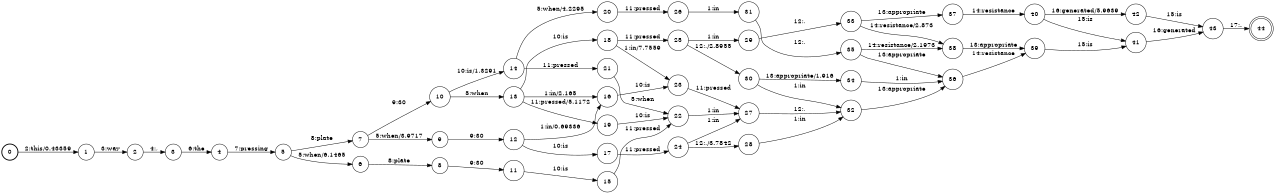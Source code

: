 digraph FST {
rankdir = LR;
size = "8.5,11";
label = "";
center = 1;
orientation = Portrait;
ranksep = "0.4";
nodesep = "0.25";
0 [label = "0", shape = circle, style = bold, fontsize = 14]
	0 -> 1 [label = "2:this/0.43359", fontsize = 14];
1 [label = "1", shape = circle, style = solid, fontsize = 14]
	1 -> 2 [label = "3:way", fontsize = 14];
2 [label = "2", shape = circle, style = solid, fontsize = 14]
	2 -> 3 [label = "4:,", fontsize = 14];
3 [label = "3", shape = circle, style = solid, fontsize = 14]
	3 -> 4 [label = "6:the", fontsize = 14];
4 [label = "4", shape = circle, style = solid, fontsize = 14]
	4 -> 5 [label = "7:pressing", fontsize = 14];
5 [label = "5", shape = circle, style = solid, fontsize = 14]
	5 -> 6 [label = "5:when/6.1465", fontsize = 14];
	5 -> 7 [label = "8:plate", fontsize = 14];
6 [label = "6", shape = circle, style = solid, fontsize = 14]
	6 -> 8 [label = "8:plate", fontsize = 14];
7 [label = "7", shape = circle, style = solid, fontsize = 14]
	7 -> 9 [label = "5:when/3.9717", fontsize = 14];
	7 -> 10 [label = "9:30", fontsize = 14];
8 [label = "8", shape = circle, style = solid, fontsize = 14]
	8 -> 11 [label = "9:30", fontsize = 14];
9 [label = "9", shape = circle, style = solid, fontsize = 14]
	9 -> 12 [label = "9:30", fontsize = 14];
10 [label = "10", shape = circle, style = solid, fontsize = 14]
	10 -> 13 [label = "5:when", fontsize = 14];
	10 -> 14 [label = "10:is/1.3291", fontsize = 14];
11 [label = "11", shape = circle, style = solid, fontsize = 14]
	11 -> 15 [label = "10:is", fontsize = 14];
12 [label = "12", shape = circle, style = solid, fontsize = 14]
	12 -> 16 [label = "1:in/0.69336", fontsize = 14];
	12 -> 17 [label = "10:is", fontsize = 14];
13 [label = "13", shape = circle, style = solid, fontsize = 14]
	13 -> 16 [label = "1:in/2.165", fontsize = 14];
	13 -> 18 [label = "10:is", fontsize = 14];
	13 -> 19 [label = "11:pressed/5.1172", fontsize = 14];
14 [label = "14", shape = circle, style = solid, fontsize = 14]
	14 -> 20 [label = "5:when/4.2295", fontsize = 14];
	14 -> 21 [label = "11:pressed", fontsize = 14];
15 [label = "15", shape = circle, style = solid, fontsize = 14]
	15 -> 22 [label = "11:pressed", fontsize = 14];
16 [label = "16", shape = circle, style = solid, fontsize = 14]
	16 -> 23 [label = "10:is", fontsize = 14];
17 [label = "17", shape = circle, style = solid, fontsize = 14]
	17 -> 24 [label = "11:pressed", fontsize = 14];
18 [label = "18", shape = circle, style = solid, fontsize = 14]
	18 -> 23 [label = "1:in/7.7559", fontsize = 14];
	18 -> 25 [label = "11:pressed", fontsize = 14];
19 [label = "19", shape = circle, style = solid, fontsize = 14]
	19 -> 22 [label = "10:is", fontsize = 14];
20 [label = "20", shape = circle, style = solid, fontsize = 14]
	20 -> 26 [label = "11:pressed", fontsize = 14];
21 [label = "21", shape = circle, style = solid, fontsize = 14]
	21 -> 22 [label = "5:when", fontsize = 14];
22 [label = "22", shape = circle, style = solid, fontsize = 14]
	22 -> 27 [label = "1:in", fontsize = 14];
23 [label = "23", shape = circle, style = solid, fontsize = 14]
	23 -> 27 [label = "11:pressed", fontsize = 14];
24 [label = "24", shape = circle, style = solid, fontsize = 14]
	24 -> 27 [label = "1:in", fontsize = 14];
	24 -> 28 [label = "12:,/3.7842", fontsize = 14];
25 [label = "25", shape = circle, style = solid, fontsize = 14]
	25 -> 29 [label = "1:in", fontsize = 14];
	25 -> 30 [label = "12:,/2.8955", fontsize = 14];
26 [label = "26", shape = circle, style = solid, fontsize = 14]
	26 -> 31 [label = "1:in", fontsize = 14];
27 [label = "27", shape = circle, style = solid, fontsize = 14]
	27 -> 32 [label = "12:,", fontsize = 14];
28 [label = "28", shape = circle, style = solid, fontsize = 14]
	28 -> 32 [label = "1:in", fontsize = 14];
29 [label = "29", shape = circle, style = solid, fontsize = 14]
	29 -> 33 [label = "12:,", fontsize = 14];
30 [label = "30", shape = circle, style = solid, fontsize = 14]
	30 -> 32 [label = "1:in", fontsize = 14];
	30 -> 34 [label = "13:appropriate/1.916", fontsize = 14];
31 [label = "31", shape = circle, style = solid, fontsize = 14]
	31 -> 35 [label = "12:,", fontsize = 14];
32 [label = "32", shape = circle, style = solid, fontsize = 14]
	32 -> 36 [label = "13:appropriate", fontsize = 14];
33 [label = "33", shape = circle, style = solid, fontsize = 14]
	33 -> 37 [label = "13:appropriate", fontsize = 14];
	33 -> 38 [label = "14:resistance/2.873", fontsize = 14];
34 [label = "34", shape = circle, style = solid, fontsize = 14]
	34 -> 36 [label = "1:in", fontsize = 14];
35 [label = "35", shape = circle, style = solid, fontsize = 14]
	35 -> 36 [label = "13:appropriate", fontsize = 14];
	35 -> 38 [label = "14:resistance/2.1973", fontsize = 14];
36 [label = "36", shape = circle, style = solid, fontsize = 14]
	36 -> 39 [label = "14:resistance", fontsize = 14];
37 [label = "37", shape = circle, style = solid, fontsize = 14]
	37 -> 40 [label = "14:resistance", fontsize = 14];
38 [label = "38", shape = circle, style = solid, fontsize = 14]
	38 -> 39 [label = "13:appropriate", fontsize = 14];
39 [label = "39", shape = circle, style = solid, fontsize = 14]
	39 -> 41 [label = "15:is", fontsize = 14];
40 [label = "40", shape = circle, style = solid, fontsize = 14]
	40 -> 41 [label = "15:is", fontsize = 14];
	40 -> 42 [label = "16:generated/5.9639", fontsize = 14];
41 [label = "41", shape = circle, style = solid, fontsize = 14]
	41 -> 43 [label = "16:generated", fontsize = 14];
42 [label = "42", shape = circle, style = solid, fontsize = 14]
	42 -> 43 [label = "15:is", fontsize = 14];
43 [label = "43", shape = circle, style = solid, fontsize = 14]
	43 -> 44 [label = "17:.", fontsize = 14];
44 [label = "44", shape = doublecircle, style = solid, fontsize = 14]
}
